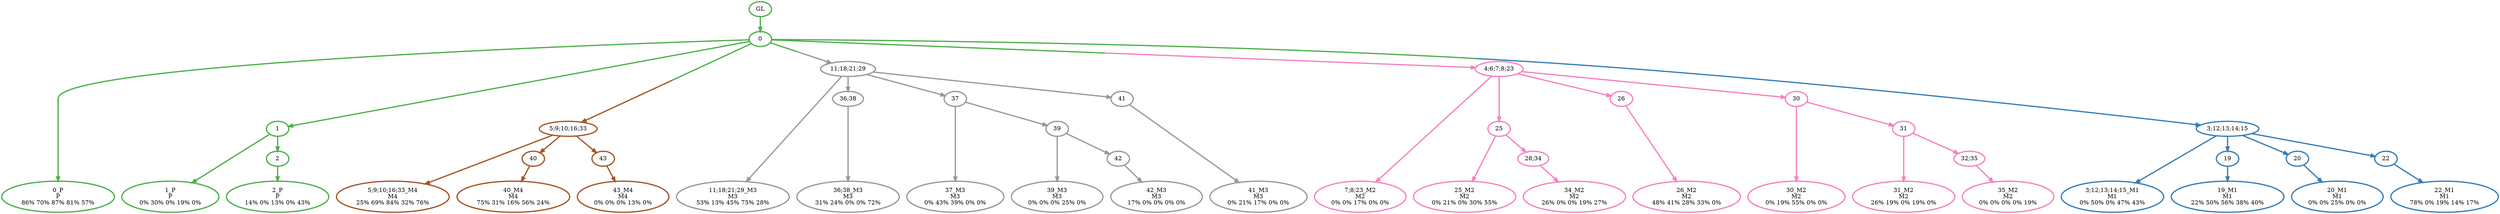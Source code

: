 digraph T {
	{
		rank=same
		44 [penwidth=3,colorscheme=set19,color=3,label="0_P\nP\n86% 70% 87% 81% 57%"]
		42 [penwidth=3,colorscheme=set19,color=3,label="1_P\nP\n0% 30% 0% 19% 0%"]
		40 [penwidth=3,colorscheme=set19,color=3,label="2_P\nP\n14% 0% 13% 0% 43%"]
		39 [penwidth=3,colorscheme=set19,color=2,label="3;12;13;14;15_M1\nM1\n0% 50% 0% 47% 43%"]
		37 [penwidth=3,colorscheme=set19,color=2,label="19_M1\nM1\n22% 50% 56% 38% 40%"]
		35 [penwidth=3,colorscheme=set19,color=2,label="20_M1\nM1\n0% 0% 25% 0% 0%"]
		33 [penwidth=3,colorscheme=set19,color=2,label="22_M1\nM1\n78% 0% 19% 14% 17%"]
		32 [penwidth=3,colorscheme=set19,color=8,label="7;8;23_M2\nM2\n0% 0% 17% 0% 0%"]
		30 [penwidth=3,colorscheme=set19,color=8,label="25_M2\nM2\n0% 21% 0% 30% 55%"]
		28 [penwidth=3,colorscheme=set19,color=8,label="34_M2\nM2\n26% 0% 0% 19% 27%"]
		26 [penwidth=3,colorscheme=set19,color=8,label="26_M2\nM2\n48% 41% 28% 33% 0%"]
		24 [penwidth=3,colorscheme=set19,color=8,label="30_M2\nM2\n0% 19% 55% 0% 0%"]
		22 [penwidth=3,colorscheme=set19,color=8,label="31_M2\nM2\n26% 19% 0% 19% 0%"]
		20 [penwidth=3,colorscheme=set19,color=8,label="35_M2\nM2\n0% 0% 0% 0% 19%"]
		19 [penwidth=3,colorscheme=set19,color=9,label="11;18;21;29_M3\nM3\n53% 13% 45% 75% 28%"]
		17 [penwidth=3,colorscheme=set19,color=9,label="36;38_M3\nM3\n31% 24% 0% 0% 72%"]
		15 [penwidth=3,colorscheme=set19,color=9,label="37_M3\nM3\n0% 43% 39% 0% 0%"]
		13 [penwidth=3,colorscheme=set19,color=9,label="39_M3\nM3\n0% 0% 0% 25% 0%"]
		11 [penwidth=3,colorscheme=set19,color=9,label="42_M3\nM3\n17% 0% 0% 0% 0%"]
		9 [penwidth=3,colorscheme=set19,color=9,label="41_M3\nM3\n0% 21% 17% 0% 0%"]
		8 [penwidth=3,colorscheme=set19,color=7,label="5;9;10;16;33_M4\nM4\n25% 69% 84% 32% 76%"]
		6 [penwidth=3,colorscheme=set19,color=7,label="40_M4\nM4\n75% 31% 16% 56% 24%"]
		4 [penwidth=3,colorscheme=set19,color=7,label="43_M4\nM4\n0% 0% 0% 13% 0%"]
	}
	46 [penwidth=3,colorscheme=set19,color=3,label="GL"]
	45 [penwidth=3,colorscheme=set19,color=3,label="0"]
	43 [penwidth=3,colorscheme=set19,color=3,label="1"]
	41 [penwidth=3,colorscheme=set19,color=3,label="2"]
	38 [penwidth=3,colorscheme=set19,color=2,label="19"]
	36 [penwidth=3,colorscheme=set19,color=2,label="20"]
	34 [penwidth=3,colorscheme=set19,color=2,label="22"]
	31 [penwidth=3,colorscheme=set19,color=8,label="25"]
	29 [penwidth=3,colorscheme=set19,color=8,label="28;34"]
	27 [penwidth=3,colorscheme=set19,color=8,label="26"]
	25 [penwidth=3,colorscheme=set19,color=8,label="30"]
	23 [penwidth=3,colorscheme=set19,color=8,label="31"]
	21 [penwidth=3,colorscheme=set19,color=8,label="32;35"]
	18 [penwidth=3,colorscheme=set19,color=9,label="36;38"]
	16 [penwidth=3,colorscheme=set19,color=9,label="37"]
	14 [penwidth=3,colorscheme=set19,color=9,label="39"]
	12 [penwidth=3,colorscheme=set19,color=9,label="42"]
	10 [penwidth=3,colorscheme=set19,color=9,label="41"]
	7 [penwidth=3,colorscheme=set19,color=7,label="40"]
	5 [penwidth=3,colorscheme=set19,color=7,label="43"]
	3 [penwidth=3,colorscheme=set19,color=7,label="5;9;10;16;33"]
	2 [penwidth=3,colorscheme=set19,color=9,label="11;18;21;29"]
	1 [penwidth=3,colorscheme=set19,color=8,label="4;6;7;8;23"]
	0 [penwidth=3,colorscheme=set19,color=2,label="3;12;13;14;15"]
	46 -> 45 [penwidth=3,colorscheme=set19,color=3]
	45 -> 44 [penwidth=3,colorscheme=set19,color=3]
	45 -> 43 [penwidth=3,colorscheme=set19,color=3]
	45 -> 3 [penwidth=3,colorscheme=set19,color="3;0.5:7"]
	45 -> 2 [penwidth=3,colorscheme=set19,color="3;0.5:9"]
	45 -> 1 [penwidth=3,colorscheme=set19,color="3;0.5:8"]
	45 -> 0 [penwidth=3,colorscheme=set19,color="3;0.5:2"]
	43 -> 42 [penwidth=3,colorscheme=set19,color=3]
	43 -> 41 [penwidth=3,colorscheme=set19,color=3]
	41 -> 40 [penwidth=3,colorscheme=set19,color=3]
	38 -> 37 [penwidth=3,colorscheme=set19,color=2]
	36 -> 35 [penwidth=3,colorscheme=set19,color=2]
	34 -> 33 [penwidth=3,colorscheme=set19,color=2]
	31 -> 30 [penwidth=3,colorscheme=set19,color=8]
	31 -> 29 [penwidth=3,colorscheme=set19,color=8]
	29 -> 28 [penwidth=3,colorscheme=set19,color=8]
	27 -> 26 [penwidth=3,colorscheme=set19,color=8]
	25 -> 24 [penwidth=3,colorscheme=set19,color=8]
	25 -> 23 [penwidth=3,colorscheme=set19,color=8]
	23 -> 22 [penwidth=3,colorscheme=set19,color=8]
	23 -> 21 [penwidth=3,colorscheme=set19,color=8]
	21 -> 20 [penwidth=3,colorscheme=set19,color=8]
	18 -> 17 [penwidth=3,colorscheme=set19,color=9]
	16 -> 15 [penwidth=3,colorscheme=set19,color=9]
	16 -> 14 [penwidth=3,colorscheme=set19,color=9]
	14 -> 13 [penwidth=3,colorscheme=set19,color=9]
	14 -> 12 [penwidth=3,colorscheme=set19,color=9]
	12 -> 11 [penwidth=3,colorscheme=set19,color=9]
	10 -> 9 [penwidth=3,colorscheme=set19,color=9]
	7 -> 6 [penwidth=3,colorscheme=set19,color=7]
	5 -> 4 [penwidth=3,colorscheme=set19,color=7]
	3 -> 8 [penwidth=3,colorscheme=set19,color=7]
	3 -> 7 [penwidth=3,colorscheme=set19,color=7]
	3 -> 5 [penwidth=3,colorscheme=set19,color=7]
	2 -> 19 [penwidth=3,colorscheme=set19,color=9]
	2 -> 18 [penwidth=3,colorscheme=set19,color=9]
	2 -> 16 [penwidth=3,colorscheme=set19,color=9]
	2 -> 10 [penwidth=3,colorscheme=set19,color=9]
	1 -> 32 [penwidth=3,colorscheme=set19,color=8]
	1 -> 31 [penwidth=3,colorscheme=set19,color=8]
	1 -> 27 [penwidth=3,colorscheme=set19,color=8]
	1 -> 25 [penwidth=3,colorscheme=set19,color=8]
	0 -> 39 [penwidth=3,colorscheme=set19,color=2]
	0 -> 38 [penwidth=3,colorscheme=set19,color=2]
	0 -> 36 [penwidth=3,colorscheme=set19,color=2]
	0 -> 34 [penwidth=3,colorscheme=set19,color=2]
}
